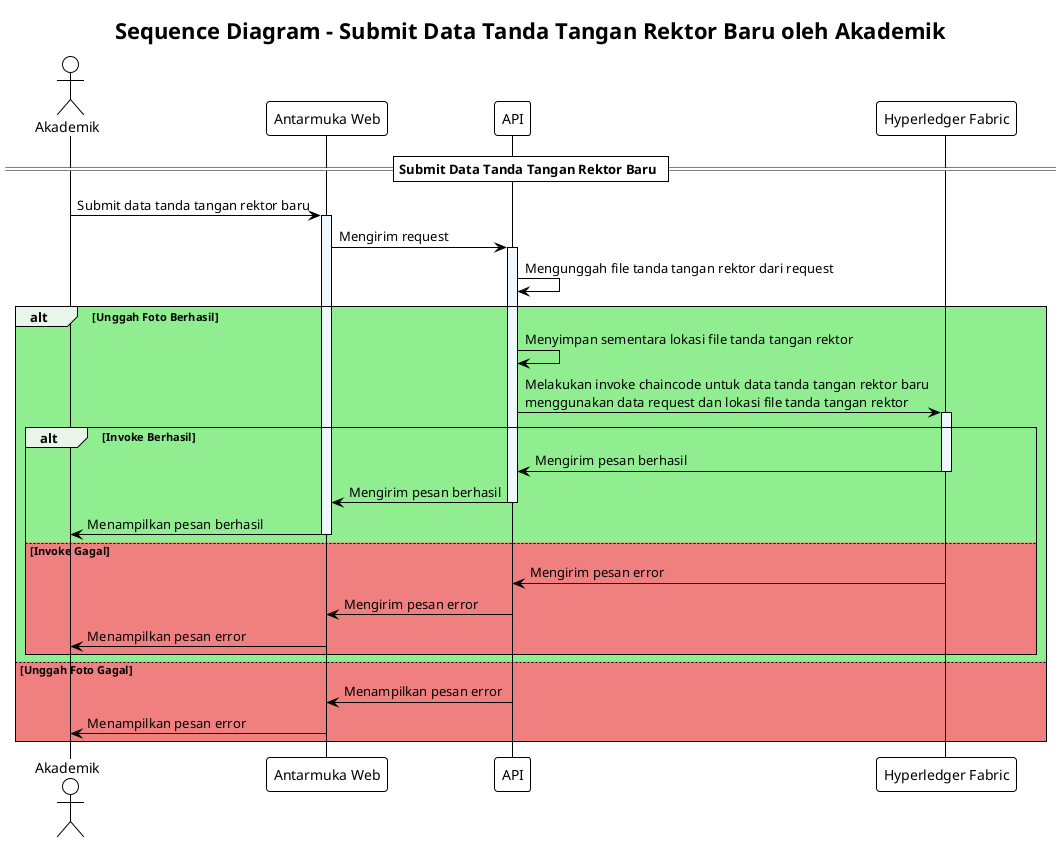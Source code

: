 @startuml SD-7
!theme plain
title Sequence Diagram - Submit Data Tanda Tangan Rektor Baru oleh Akademik

skinparam sequenceGroupBackgroundColor #E8F5E8
skinparam sequenceLifeLineBackgroundColor #F0F8FF

actor Akademik
participant "Antarmuka Web" as Web
participant "API" as API
participant "Hyperledger Fabric" as HLF

== Submit Data Tanda Tangan Rektor Baru ==
Akademik -> Web: Submit data tanda tangan rektor baru
activate Web

Web -> API: Mengirim request
activate API

API -> API: Mengunggah file tanda tangan rektor dari request

alt #lightgreen Unggah Foto Berhasil
    API -> API: Menyimpan sementara lokasi file tanda tangan rektor
    
    API -> HLF: Melakukan invoke chaincode untuk data tanda tangan rektor baru\nmenggunakan data request dan lokasi file tanda tangan rektor
    activate HLF
    
    alt #lightgreen Invoke Berhasil
        HLF -> API: Mengirim pesan berhasil
        deactivate HLF
        
        API -> Web: Mengirim pesan berhasil
        deactivate API
        
        Web -> Akademik: Menampilkan pesan berhasil
        deactivate Web
        
    else #lightcoral Invoke Gagal
        HLF -> API: Mengirim pesan error
        deactivate HLF
        
        API -> Web: Mengirim pesan error
        deactivate API
        
        Web -> Akademik: Menampilkan pesan error
        deactivate Web
    end
    
else #lightcoral Unggah Foto Gagal
    API -> Web: Menampilkan pesan error
    deactivate API
    
    Web -> Akademik: Menampilkan pesan error
    deactivate Web
end

@enduml